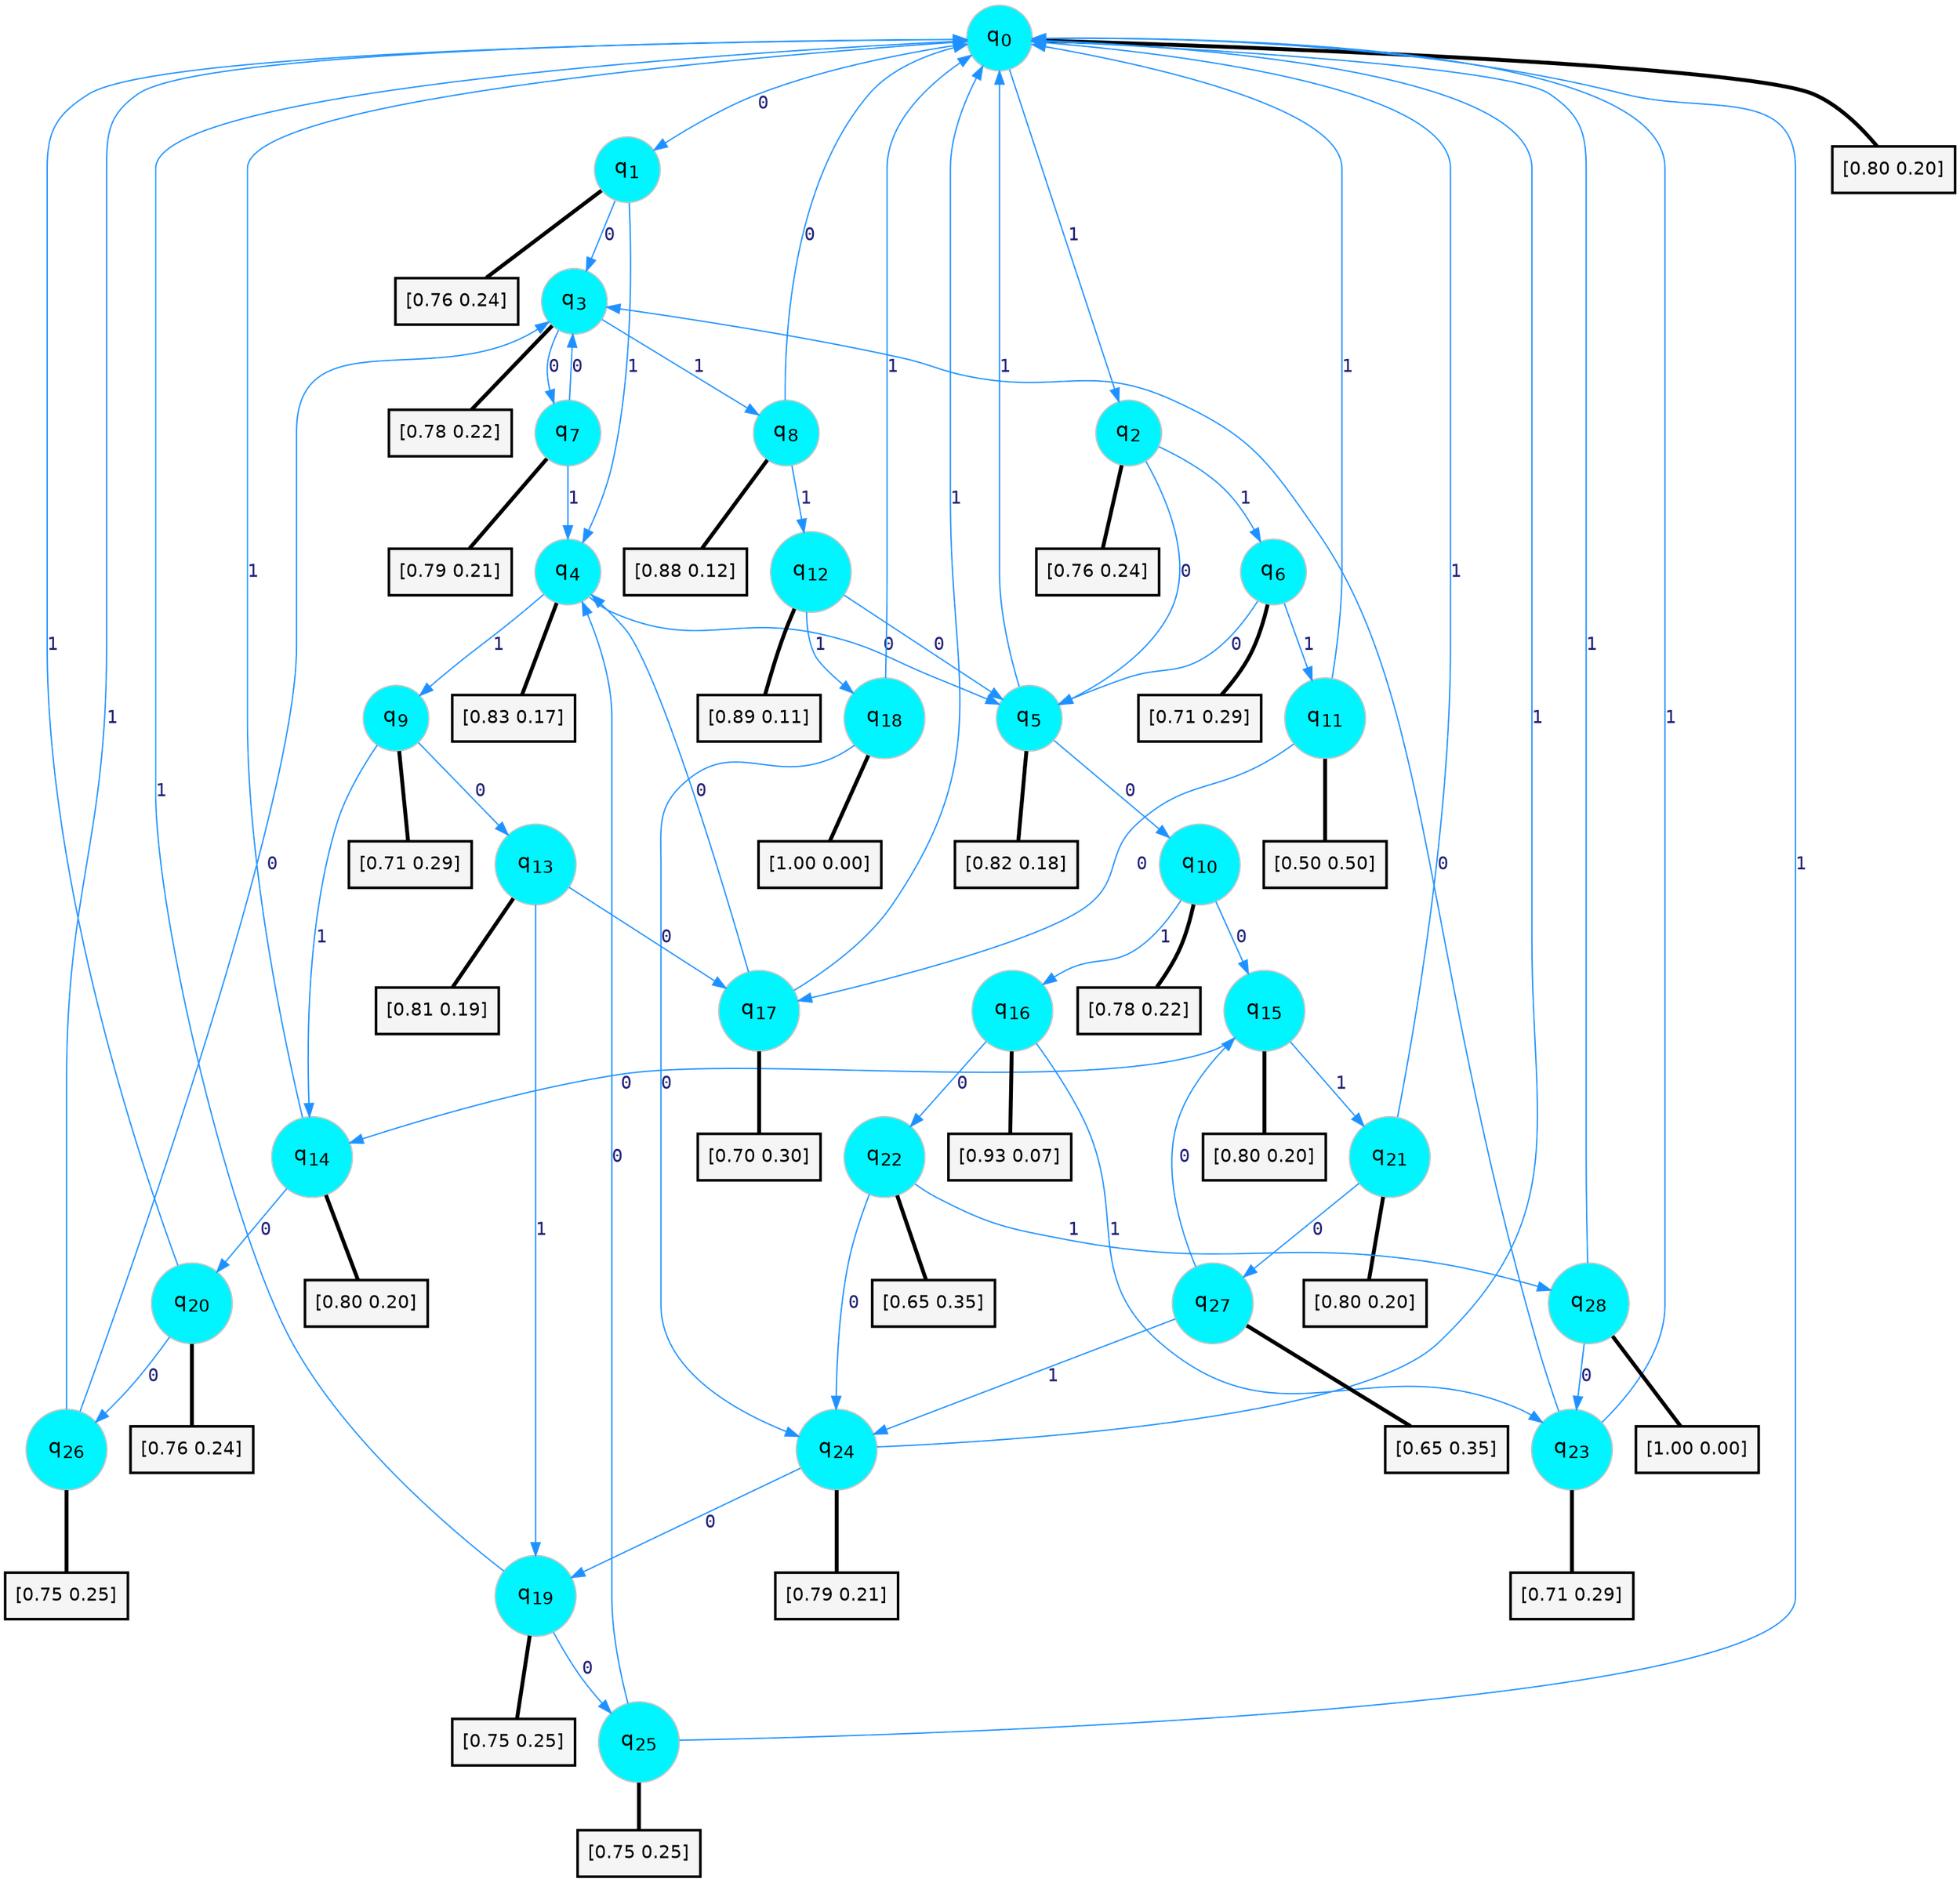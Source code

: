 digraph G {
graph [
bgcolor=transparent, dpi=300, rankdir=TD, size="40,25"];
node [
color=gray, fillcolor=turquoise1, fontcolor=black, fontname=Helvetica, fontsize=16, fontweight=bold, shape=circle, style=filled];
edge [
arrowsize=1, color=dodgerblue1, fontcolor=midnightblue, fontname=courier, fontweight=bold, penwidth=1, style=solid, weight=20];
0[label=<q<SUB>0</SUB>>];
1[label=<q<SUB>1</SUB>>];
2[label=<q<SUB>2</SUB>>];
3[label=<q<SUB>3</SUB>>];
4[label=<q<SUB>4</SUB>>];
5[label=<q<SUB>5</SUB>>];
6[label=<q<SUB>6</SUB>>];
7[label=<q<SUB>7</SUB>>];
8[label=<q<SUB>8</SUB>>];
9[label=<q<SUB>9</SUB>>];
10[label=<q<SUB>10</SUB>>];
11[label=<q<SUB>11</SUB>>];
12[label=<q<SUB>12</SUB>>];
13[label=<q<SUB>13</SUB>>];
14[label=<q<SUB>14</SUB>>];
15[label=<q<SUB>15</SUB>>];
16[label=<q<SUB>16</SUB>>];
17[label=<q<SUB>17</SUB>>];
18[label=<q<SUB>18</SUB>>];
19[label=<q<SUB>19</SUB>>];
20[label=<q<SUB>20</SUB>>];
21[label=<q<SUB>21</SUB>>];
22[label=<q<SUB>22</SUB>>];
23[label=<q<SUB>23</SUB>>];
24[label=<q<SUB>24</SUB>>];
25[label=<q<SUB>25</SUB>>];
26[label=<q<SUB>26</SUB>>];
27[label=<q<SUB>27</SUB>>];
28[label=<q<SUB>28</SUB>>];
29[label="[0.80 0.20]", shape=box,fontcolor=black, fontname=Helvetica, fontsize=14, penwidth=2, fillcolor=whitesmoke,color=black];
30[label="[0.76 0.24]", shape=box,fontcolor=black, fontname=Helvetica, fontsize=14, penwidth=2, fillcolor=whitesmoke,color=black];
31[label="[0.76 0.24]", shape=box,fontcolor=black, fontname=Helvetica, fontsize=14, penwidth=2, fillcolor=whitesmoke,color=black];
32[label="[0.78 0.22]", shape=box,fontcolor=black, fontname=Helvetica, fontsize=14, penwidth=2, fillcolor=whitesmoke,color=black];
33[label="[0.83 0.17]", shape=box,fontcolor=black, fontname=Helvetica, fontsize=14, penwidth=2, fillcolor=whitesmoke,color=black];
34[label="[0.82 0.18]", shape=box,fontcolor=black, fontname=Helvetica, fontsize=14, penwidth=2, fillcolor=whitesmoke,color=black];
35[label="[0.71 0.29]", shape=box,fontcolor=black, fontname=Helvetica, fontsize=14, penwidth=2, fillcolor=whitesmoke,color=black];
36[label="[0.79 0.21]", shape=box,fontcolor=black, fontname=Helvetica, fontsize=14, penwidth=2, fillcolor=whitesmoke,color=black];
37[label="[0.88 0.12]", shape=box,fontcolor=black, fontname=Helvetica, fontsize=14, penwidth=2, fillcolor=whitesmoke,color=black];
38[label="[0.71 0.29]", shape=box,fontcolor=black, fontname=Helvetica, fontsize=14, penwidth=2, fillcolor=whitesmoke,color=black];
39[label="[0.78 0.22]", shape=box,fontcolor=black, fontname=Helvetica, fontsize=14, penwidth=2, fillcolor=whitesmoke,color=black];
40[label="[0.50 0.50]", shape=box,fontcolor=black, fontname=Helvetica, fontsize=14, penwidth=2, fillcolor=whitesmoke,color=black];
41[label="[0.89 0.11]", shape=box,fontcolor=black, fontname=Helvetica, fontsize=14, penwidth=2, fillcolor=whitesmoke,color=black];
42[label="[0.81 0.19]", shape=box,fontcolor=black, fontname=Helvetica, fontsize=14, penwidth=2, fillcolor=whitesmoke,color=black];
43[label="[0.80 0.20]", shape=box,fontcolor=black, fontname=Helvetica, fontsize=14, penwidth=2, fillcolor=whitesmoke,color=black];
44[label="[0.80 0.20]", shape=box,fontcolor=black, fontname=Helvetica, fontsize=14, penwidth=2, fillcolor=whitesmoke,color=black];
45[label="[0.93 0.07]", shape=box,fontcolor=black, fontname=Helvetica, fontsize=14, penwidth=2, fillcolor=whitesmoke,color=black];
46[label="[0.70 0.30]", shape=box,fontcolor=black, fontname=Helvetica, fontsize=14, penwidth=2, fillcolor=whitesmoke,color=black];
47[label="[1.00 0.00]", shape=box,fontcolor=black, fontname=Helvetica, fontsize=14, penwidth=2, fillcolor=whitesmoke,color=black];
48[label="[0.75 0.25]", shape=box,fontcolor=black, fontname=Helvetica, fontsize=14, penwidth=2, fillcolor=whitesmoke,color=black];
49[label="[0.76 0.24]", shape=box,fontcolor=black, fontname=Helvetica, fontsize=14, penwidth=2, fillcolor=whitesmoke,color=black];
50[label="[0.80 0.20]", shape=box,fontcolor=black, fontname=Helvetica, fontsize=14, penwidth=2, fillcolor=whitesmoke,color=black];
51[label="[0.65 0.35]", shape=box,fontcolor=black, fontname=Helvetica, fontsize=14, penwidth=2, fillcolor=whitesmoke,color=black];
52[label="[0.71 0.29]", shape=box,fontcolor=black, fontname=Helvetica, fontsize=14, penwidth=2, fillcolor=whitesmoke,color=black];
53[label="[0.79 0.21]", shape=box,fontcolor=black, fontname=Helvetica, fontsize=14, penwidth=2, fillcolor=whitesmoke,color=black];
54[label="[0.75 0.25]", shape=box,fontcolor=black, fontname=Helvetica, fontsize=14, penwidth=2, fillcolor=whitesmoke,color=black];
55[label="[0.75 0.25]", shape=box,fontcolor=black, fontname=Helvetica, fontsize=14, penwidth=2, fillcolor=whitesmoke,color=black];
56[label="[0.65 0.35]", shape=box,fontcolor=black, fontname=Helvetica, fontsize=14, penwidth=2, fillcolor=whitesmoke,color=black];
57[label="[1.00 0.00]", shape=box,fontcolor=black, fontname=Helvetica, fontsize=14, penwidth=2, fillcolor=whitesmoke,color=black];
0->1 [label=0];
0->2 [label=1];
0->29 [arrowhead=none, penwidth=3,color=black];
1->3 [label=0];
1->4 [label=1];
1->30 [arrowhead=none, penwidth=3,color=black];
2->5 [label=0];
2->6 [label=1];
2->31 [arrowhead=none, penwidth=3,color=black];
3->7 [label=0];
3->8 [label=1];
3->32 [arrowhead=none, penwidth=3,color=black];
4->5 [label=0];
4->9 [label=1];
4->33 [arrowhead=none, penwidth=3,color=black];
5->10 [label=0];
5->0 [label=1];
5->34 [arrowhead=none, penwidth=3,color=black];
6->5 [label=0];
6->11 [label=1];
6->35 [arrowhead=none, penwidth=3,color=black];
7->3 [label=0];
7->4 [label=1];
7->36 [arrowhead=none, penwidth=3,color=black];
8->0 [label=0];
8->12 [label=1];
8->37 [arrowhead=none, penwidth=3,color=black];
9->13 [label=0];
9->14 [label=1];
9->38 [arrowhead=none, penwidth=3,color=black];
10->15 [label=0];
10->16 [label=1];
10->39 [arrowhead=none, penwidth=3,color=black];
11->17 [label=0];
11->0 [label=1];
11->40 [arrowhead=none, penwidth=3,color=black];
12->5 [label=0];
12->18 [label=1];
12->41 [arrowhead=none, penwidth=3,color=black];
13->17 [label=0];
13->19 [label=1];
13->42 [arrowhead=none, penwidth=3,color=black];
14->20 [label=0];
14->0 [label=1];
14->43 [arrowhead=none, penwidth=3,color=black];
15->14 [label=0];
15->21 [label=1];
15->44 [arrowhead=none, penwidth=3,color=black];
16->22 [label=0];
16->23 [label=1];
16->45 [arrowhead=none, penwidth=3,color=black];
17->4 [label=0];
17->0 [label=1];
17->46 [arrowhead=none, penwidth=3,color=black];
18->24 [label=0];
18->0 [label=1];
18->47 [arrowhead=none, penwidth=3,color=black];
19->25 [label=0];
19->0 [label=1];
19->48 [arrowhead=none, penwidth=3,color=black];
20->26 [label=0];
20->0 [label=1];
20->49 [arrowhead=none, penwidth=3,color=black];
21->27 [label=0];
21->0 [label=1];
21->50 [arrowhead=none, penwidth=3,color=black];
22->24 [label=0];
22->28 [label=1];
22->51 [arrowhead=none, penwidth=3,color=black];
23->3 [label=0];
23->0 [label=1];
23->52 [arrowhead=none, penwidth=3,color=black];
24->19 [label=0];
24->0 [label=1];
24->53 [arrowhead=none, penwidth=3,color=black];
25->4 [label=0];
25->0 [label=1];
25->54 [arrowhead=none, penwidth=3,color=black];
26->3 [label=0];
26->0 [label=1];
26->55 [arrowhead=none, penwidth=3,color=black];
27->15 [label=0];
27->24 [label=1];
27->56 [arrowhead=none, penwidth=3,color=black];
28->23 [label=0];
28->0 [label=1];
28->57 [arrowhead=none, penwidth=3,color=black];
}

